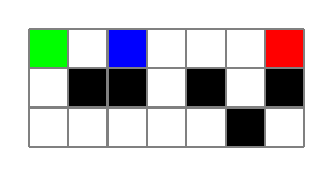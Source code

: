 \begin{tikzpicture}

  \fill[green] (0.0,0.5) rectangle (0.5,1.5);
  \fill[white] (0.5,0.5) rectangle (1.0,1.5);
  \fill[blue] (1.0,0.5) rectangle (1.5,1.5);
  \fill[white] (1.5,0.5) rectangle (2.0,1.5);
  \fill[white] (2.0,0.5) rectangle (2.5,1.5);
  \fill[white] (2.5,0.5) rectangle (3.0,1.5);
  \fill[red] (3.0,0.5) rectangle (3.5,1.5);

  \fill[white] (0.0,0.5) rectangle (0.5,1.0);
  \fill[black] (0.5,0.5) rectangle (1.0,1.0);
  \fill[black] (1.0,0.5) rectangle (1.5,1.0);
  \fill[white] (1.5,0.5) rectangle (2.0,1.0);
  \fill[black] (2.0,0.5) rectangle (2.5,1.0);
  \fill[white] (2.5,0.5) rectangle (3.0,1.0);
  \fill[black] (3.0,0.5) rectangle (3.5,1.0);

  \fill[white] (0.0,0.0) rectangle (0.5,0.5);
  \fill[white] (0.5,0.0) rectangle (1.0,0.5);
  \fill[white] (1.0,0.0) rectangle (1.5,0.5);
  \fill[white] (1.5,0.0) rectangle (2.0,0.5);
  \fill[white] (2.0,0.0) rectangle (2.5,0.5);
  \fill[black] (2.5,0.0) rectangle (3.0,0.5);
  \fill[white] (3.0,0.0) rectangle (3.5,0.5);

  \draw[thick,step=0.5cm,color=gray] (0,0) grid (3.5,1.5);
\end{tikzpicture}
